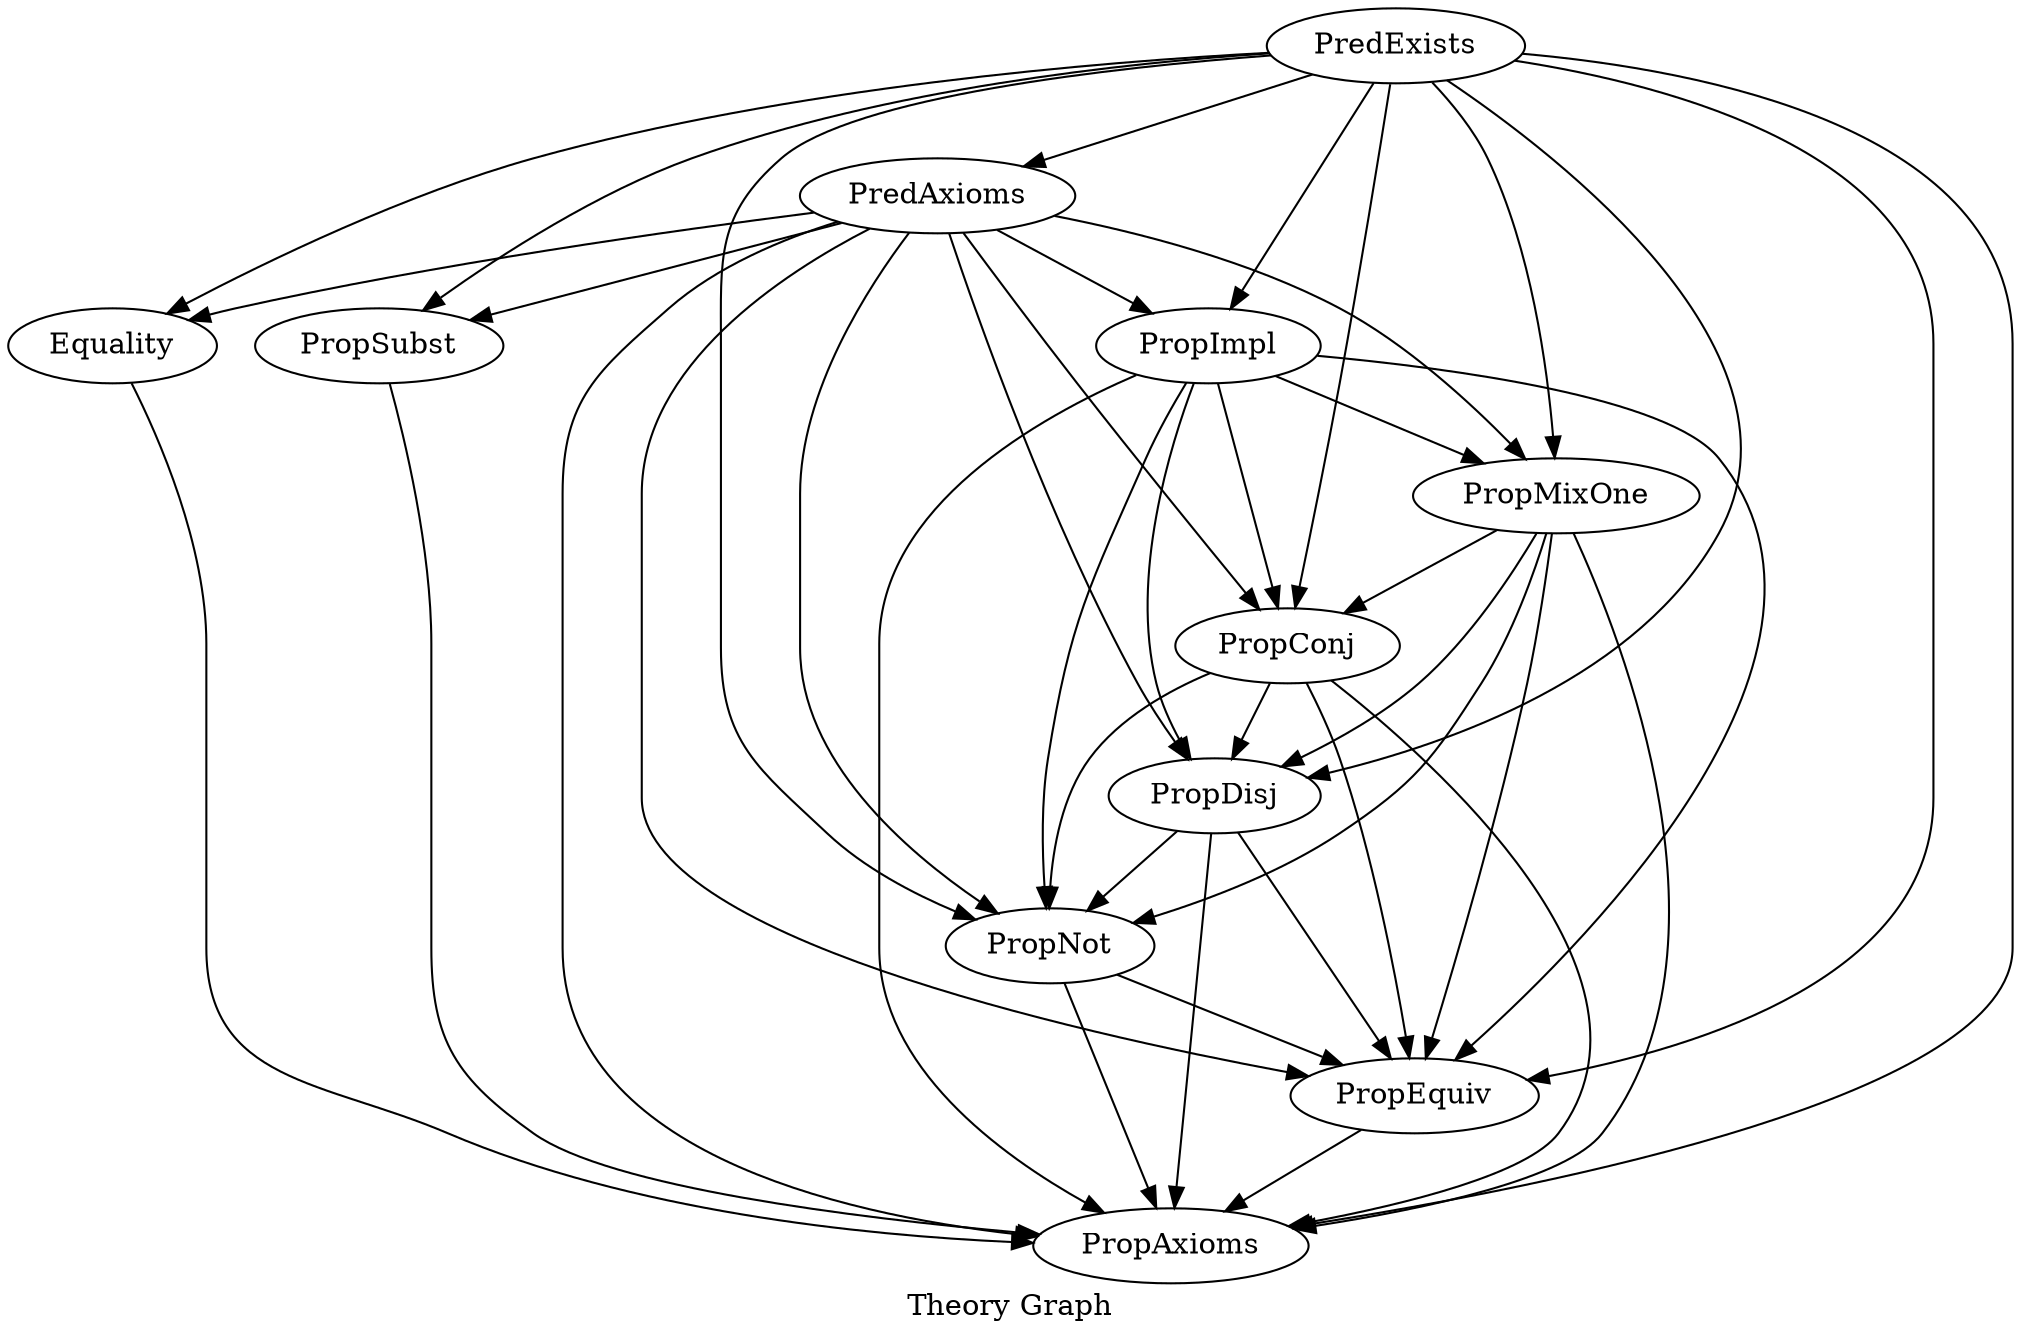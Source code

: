 digraph ReasonEq {

  label = "Theory Graph";
  //labelloc = "t"; // place the label at the top (b seems to be default)

  //node [shape=plaintext]

  PredExists -> {PredAxioms, Equality, PropSubst, PropImpl, PropMixOne, PropConj, PropDisj, PropNot, PropEquiv, PropAxioms};
  PredAxioms -> {Equality, PropSubst, PropImpl, PropMixOne, PropConj, PropDisj, PropNot, PropEquiv, PropAxioms};
  PropImpl -> {PropMixOne, PropConj, PropDisj, PropNot, PropEquiv, PropAxioms};
  PropMixOne -> {PropConj, PropDisj, PropNot, PropEquiv, PropAxioms};
  PropConj -> {PropDisj, PropNot, PropEquiv, PropAxioms};
  PropDisj -> {PropNot, PropEquiv, PropAxioms};
  PropNot -> {PropEquiv, PropAxioms};
  PropSubst -> {PropAxioms};
  PropEquiv -> {PropAxioms};
  Equality -> {PropAxioms};

}
